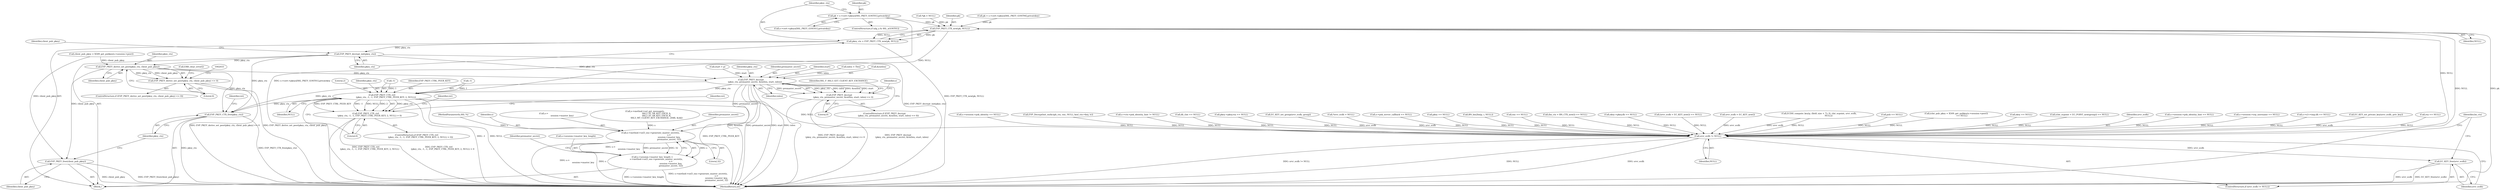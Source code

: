 digraph "0_openssl_3c66a669dfc7b3792f7af0758ea26fe8502ce70c@array" {
"1001992" [label="(Call,pk = s->cert->pkeys[SSL_PKEY_GOST01].privatekey)"];
"1002005" [label="(Call,EVP_PKEY_CTX_new(pk, NULL))"];
"1002003" [label="(Call,pkey_ctx = EVP_PKEY_CTX_new(pk, NULL))"];
"1002008" [label="(Call,EVP_PKEY_decrypt_init(pkey_ctx))"];
"1002023" [label="(Call,EVP_PKEY_derive_set_peer(pkey_ctx, client_pub_pkey))"];
"1002022" [label="(Call,EVP_PKEY_derive_set_peer(pkey_ctx, client_pub_pkey) <= 0)"];
"1002064" [label="(Call,EVP_PKEY_decrypt\n            (pkey_ctx, premaster_secret, &outlen, start, inlen))"];
"1002063" [label="(Call,EVP_PKEY_decrypt\n            (pkey_ctx, premaster_secret, &outlen, start, inlen) <= 0)"];
"1002083" [label="(Call,s->method->ssl3_enc->generate_master_secret(s,\n                                                        s->\n                                                        session->master_key,\n                                                        premaster_secret, 32))"];
"1002077" [label="(Call,s->session->master_key_length =\n            s->method->ssl3_enc->generate_master_secret(s,\n                                                        s->\n                                                        session->master_key,\n                                                        premaster_secret, 32))"];
"1002098" [label="(Call,EVP_PKEY_CTX_ctrl\n            (pkey_ctx, -1, -1, EVP_PKEY_CTRL_PEER_KEY, 2, NULL))"];
"1002097" [label="(Call,EVP_PKEY_CTX_ctrl\n            (pkey_ctx, -1, -1, EVP_PKEY_CTRL_PEER_KEY, 2, NULL) > 0)"];
"1002118" [label="(Call,EVP_PKEY_CTX_free(pkey_ctx))"];
"1002148" [label="(Call,srvr_ecdh != NULL)"];
"1002151" [label="(Call,EC_KEY_free(srvr_ecdh))"];
"1002116" [label="(Call,EVP_PKEY_free(client_pub_pkey))"];
"1002148" [label="(Call,srvr_ecdh != NULL)"];
"1001988" [label="(ControlStructure,if (alg_a & SSL_aGOST01))"];
"1002025" [label="(Identifier,client_pub_pkey)"];
"1002116" [label="(Call,EVP_PKEY_free(client_pub_pkey))"];
"1002056" [label="(Call,start = p)"];
"1002113" [label="(Identifier,ret)"];
"1002119" [label="(Identifier,pkey_ctx)"];
"1001268" [label="(Call,srvr_ecdh = EC_KEY_new())"];
"1002007" [label="(Identifier,NULL)"];
"1002078" [label="(Call,s->session->master_key_length)"];
"1002065" [label="(Identifier,pkey_ctx)"];
"1001475" [label="(Call,ECDH_compute_key(p, (field_size + 7) / 8, clnt_ecpoint, srvr_ecdh,\n                             NULL))"];
"1002154" [label="(Identifier,bn_ctx)"];
"1002070" [label="(Identifier,inlen)"];
"1002066" [label="(Identifier,premaster_secret)"];
"1002084" [label="(Identifier,s)"];
"1002106" [label="(Identifier,NULL)"];
"1002027" [label="(Call,ERR_clear_error())"];
"1002085" [label="(Call,s->\n                                                        session->master_key)"];
"1001993" [label="(Identifier,pk)"];
"1002117" [label="(Identifier,client_pub_pkey)"];
"1002077" [label="(Call,s->session->master_key_length =\n            s->method->ssl3_enc->generate_master_secret(s,\n                                                        s->\n                                                        session->master_key,\n                                                        premaster_secret, 32))"];
"1002071" [label="(Literal,0)"];
"1002091" [label="(Literal,32)"];
"1000730" [label="(Call,pub == NULL)"];
"1001976" [label="(Call,pk = s->cert->pkeys[SSL_PKEY_GOST94].privatekey)"];
"1001364" [label="(Call,(clnt_pub_pkey = X509_get_pubkey(s->session->peer))\n                 == NULL)"];
"1001994" [label="(Call,s->cert->pkeys[SSL_PKEY_GOST01].privatekey)"];
"1002023" [label="(Call,EVP_PKEY_derive_set_peer(pkey_ctx, client_pub_pkey))"];
"1000616" [label="(Call,skey == NULL)"];
"1001334" [label="(Call,(clnt_ecpoint = EC_POINT_new(group)) == NULL)"];
"1002099" [label="(Identifier,pkey_ctx)"];
"1002074" [label="(Identifier,SSL_F_SSL3_GET_CLIENT_KEY_EXCHANGE)"];
"1002149" [label="(Identifier,srvr_ecdh)"];
"1001755" [label="(Call,s->session->psk_identity_hint == NULL)"];
"1002096" [label="(ControlStructure,if (EVP_PKEY_CTX_ctrl\n            (pkey_ctx, -1, -1, EVP_PKEY_CTRL_PEER_KEY, 2, NULL) > 0))"];
"1002109" [label="(Identifier,ret)"];
"1002011" [label="(Identifier,client_pub_pkey)"];
"1002102" [label="(Call,-1)"];
"1001947" [label="(Call,*pk = NULL)"];
"1001895" [label="(Call,s->session->srp_username == NULL)"];
"1002006" [label="(Identifier,pk)"];
"1002104" [label="(Identifier,EVP_PKEY_CTRL_PEER_KEY)"];
"1002062" [label="(ControlStructure,if (EVP_PKEY_decrypt\n            (pkey_ctx, premaster_secret, &outlen, start, inlen) <= 0))"];
"1000649" [label="(Call,s->s3->tmp.dh == NULL)"];
"1001325" [label="(Call,EC_KEY_set_private_key(srvr_ecdh, priv_key))"];
"1001936" [label="(Block,)"];
"1000260" [label="(Call,rsa == NULL)"];
"1001708" [label="(Call,s->session->psk_identity == NULL)"];
"1002083" [label="(Call,s->method->ssl3_enc->generate_master_secret(s,\n                                                        s->\n                                                        session->master_key,\n                                                        premaster_secret, 32))"];
"1002005" [label="(Call,EVP_PKEY_CTX_new(pk, NULL))"];
"1002069" [label="(Identifier,start)"];
"1002150" [label="(Identifier,NULL)"];
"1002059" [label="(Call,inlen = Tlen)"];
"1002100" [label="(Call,-1)"];
"1002026" [label="(Literal,0)"];
"1002163" [label="(MethodReturn,int)"];
"1001064" [label="(Call,EVP_DecryptInit_ex(&ciph_ctx, enc, NULL, kssl_ctx->key, iv))"];
"1002152" [label="(Identifier,srvr_ecdh)"];
"1000186" [label="(Call,s->method->ssl_get_message(s,\n                                   SSL3_ST_SR_KEY_EXCH_A,\n                                   SSL3_ST_SR_KEY_EXCH_B,\n                                   SSL3_MT_CLIENT_KEY_EXCHANGE, 2048, &ok))"];
"1002008" [label="(Call,EVP_PKEY_decrypt_init(pkey_ctx))"];
"1001748" [label="(Call,s->ctx->psk_identity_hint != NULL)"];
"1000704" [label="(Call,dh_clnt == NULL)"];
"1002009" [label="(Identifier,pkey_ctx)"];
"1002024" [label="(Identifier,pkey_ctx)"];
"1002021" [label="(ControlStructure,if (EVP_PKEY_derive_set_peer(pkey_ctx, client_pub_pkey) <= 0))"];
"1000295" [label="(Call,pkey->pkey.rsa == NULL)"];
"1002147" [label="(ControlStructure,if (srvr_ecdh != NULL))"];
"1002067" [label="(Call,&outlen)"];
"1002080" [label="(Identifier,s)"];
"1002063" [label="(Call,EVP_PKEY_decrypt\n            (pkey_ctx, premaster_secret, &outlen, start, inlen) <= 0)"];
"1001992" [label="(Call,pk = s->cert->pkeys[SSL_PKEY_GOST01].privatekey)"];
"1002022" [label="(Call,EVP_PKEY_derive_set_peer(pkey_ctx, client_pub_pkey) <= 0)"];
"1002107" [label="(Literal,0)"];
"1001321" [label="(Call,EC_KEY_set_group(srvr_ecdh, group))"];
"1000169" [label="(Call,*srvr_ecdh = NULL)"];
"1002090" [label="(Identifier,premaster_secret)"];
"1002004" [label="(Identifier,pkey_ctx)"];
"1002097" [label="(Call,EVP_PKEY_CTX_ctrl\n            (pkey_ctx, -1, -1, EVP_PKEY_CTRL_PEER_KEY, 2, NULL) > 0)"];
"1002151" [label="(Call,EC_KEY_free(srvr_ecdh))"];
"1001590" [label="(Call,s->psk_server_callback == NULL)"];
"1002118" [label="(Call,EVP_PKEY_CTX_free(pkey_ctx))"];
"1002121" [label="(Identifier,ret)"];
"1000286" [label="(Call,pkey == NULL)"];
"1002098" [label="(Call,EVP_PKEY_CTX_ctrl\n            (pkey_ctx, -1, -1, EVP_PKEY_CTRL_PEER_KEY, 2, NULL))"];
"1001830" [label="(Call,BN_bin2bn(p, i, NULL))"];
"1002064" [label="(Call,EVP_PKEY_decrypt\n            (pkey_ctx, premaster_secret, &outlen, start, inlen))"];
"1002105" [label="(Literal,2)"];
"1001053" [label="(Call,enc == NULL)"];
"1002003" [label="(Call,pkey_ctx = EVP_PKEY_CTX_new(pk, NULL))"];
"1000142" [label="(MethodParameterIn,SSL *s)"];
"1002010" [label="(Call,client_pub_pkey = X509_get_pubkey(s->session->peer))"];
"1001409" [label="(Call,(bn_ctx = BN_CTX_new()) == NULL)"];
"1000625" [label="(Call,skey->pkey.dh == NULL)"];
"1002093" [label="(Identifier,premaster_secret)"];
"1001267" [label="(Call,(srvr_ecdh = EC_KEY_new()) == NULL)"];
"1001992" -> "1001988"  [label="AST: "];
"1001992" -> "1001994"  [label="CFG: "];
"1001993" -> "1001992"  [label="AST: "];
"1001994" -> "1001992"  [label="AST: "];
"1002004" -> "1001992"  [label="CFG: "];
"1001992" -> "1002163"  [label="DDG: s->cert->pkeys[SSL_PKEY_GOST01].privatekey"];
"1001992" -> "1002005"  [label="DDG: pk"];
"1002005" -> "1002003"  [label="AST: "];
"1002005" -> "1002007"  [label="CFG: "];
"1002006" -> "1002005"  [label="AST: "];
"1002007" -> "1002005"  [label="AST: "];
"1002003" -> "1002005"  [label="CFG: "];
"1002005" -> "1002163"  [label="DDG: NULL"];
"1002005" -> "1002163"  [label="DDG: pk"];
"1002005" -> "1002003"  [label="DDG: pk"];
"1002005" -> "1002003"  [label="DDG: NULL"];
"1001976" -> "1002005"  [label="DDG: pk"];
"1001947" -> "1002005"  [label="DDG: pk"];
"1002005" -> "1002098"  [label="DDG: NULL"];
"1002005" -> "1002148"  [label="DDG: NULL"];
"1002003" -> "1001936"  [label="AST: "];
"1002004" -> "1002003"  [label="AST: "];
"1002009" -> "1002003"  [label="CFG: "];
"1002003" -> "1002163"  [label="DDG: EVP_PKEY_CTX_new(pk, NULL)"];
"1002003" -> "1002008"  [label="DDG: pkey_ctx"];
"1002008" -> "1001936"  [label="AST: "];
"1002008" -> "1002009"  [label="CFG: "];
"1002009" -> "1002008"  [label="AST: "];
"1002011" -> "1002008"  [label="CFG: "];
"1002008" -> "1002163"  [label="DDG: EVP_PKEY_decrypt_init(pkey_ctx)"];
"1002008" -> "1002023"  [label="DDG: pkey_ctx"];
"1002008" -> "1002064"  [label="DDG: pkey_ctx"];
"1002008" -> "1002118"  [label="DDG: pkey_ctx"];
"1002023" -> "1002022"  [label="AST: "];
"1002023" -> "1002025"  [label="CFG: "];
"1002024" -> "1002023"  [label="AST: "];
"1002025" -> "1002023"  [label="AST: "];
"1002026" -> "1002023"  [label="CFG: "];
"1002023" -> "1002022"  [label="DDG: pkey_ctx"];
"1002023" -> "1002022"  [label="DDG: client_pub_pkey"];
"1002010" -> "1002023"  [label="DDG: client_pub_pkey"];
"1002023" -> "1002064"  [label="DDG: pkey_ctx"];
"1002023" -> "1002116"  [label="DDG: client_pub_pkey"];
"1002023" -> "1002118"  [label="DDG: pkey_ctx"];
"1002022" -> "1002021"  [label="AST: "];
"1002022" -> "1002026"  [label="CFG: "];
"1002026" -> "1002022"  [label="AST: "];
"1002027" -> "1002022"  [label="CFG: "];
"1002033" -> "1002022"  [label="CFG: "];
"1002022" -> "1002163"  [label="DDG: EVP_PKEY_derive_set_peer(pkey_ctx, client_pub_pkey) <= 0"];
"1002022" -> "1002163"  [label="DDG: EVP_PKEY_derive_set_peer(pkey_ctx, client_pub_pkey)"];
"1002064" -> "1002063"  [label="AST: "];
"1002064" -> "1002070"  [label="CFG: "];
"1002065" -> "1002064"  [label="AST: "];
"1002066" -> "1002064"  [label="AST: "];
"1002067" -> "1002064"  [label="AST: "];
"1002069" -> "1002064"  [label="AST: "];
"1002070" -> "1002064"  [label="AST: "];
"1002071" -> "1002064"  [label="CFG: "];
"1002064" -> "1002163"  [label="DDG: &outlen"];
"1002064" -> "1002163"  [label="DDG: premaster_secret"];
"1002064" -> "1002163"  [label="DDG: start"];
"1002064" -> "1002163"  [label="DDG: inlen"];
"1002064" -> "1002063"  [label="DDG: pkey_ctx"];
"1002064" -> "1002063"  [label="DDG: inlen"];
"1002064" -> "1002063"  [label="DDG: &outlen"];
"1002064" -> "1002063"  [label="DDG: start"];
"1002064" -> "1002063"  [label="DDG: premaster_secret"];
"1002056" -> "1002064"  [label="DDG: start"];
"1002059" -> "1002064"  [label="DDG: inlen"];
"1002064" -> "1002083"  [label="DDG: premaster_secret"];
"1002064" -> "1002098"  [label="DDG: pkey_ctx"];
"1002064" -> "1002118"  [label="DDG: pkey_ctx"];
"1002063" -> "1002062"  [label="AST: "];
"1002063" -> "1002071"  [label="CFG: "];
"1002071" -> "1002063"  [label="AST: "];
"1002074" -> "1002063"  [label="CFG: "];
"1002080" -> "1002063"  [label="CFG: "];
"1002063" -> "1002163"  [label="DDG: EVP_PKEY_decrypt\n            (pkey_ctx, premaster_secret, &outlen, start, inlen) <= 0"];
"1002063" -> "1002163"  [label="DDG: EVP_PKEY_decrypt\n            (pkey_ctx, premaster_secret, &outlen, start, inlen)"];
"1002083" -> "1002077"  [label="AST: "];
"1002083" -> "1002091"  [label="CFG: "];
"1002084" -> "1002083"  [label="AST: "];
"1002085" -> "1002083"  [label="AST: "];
"1002090" -> "1002083"  [label="AST: "];
"1002091" -> "1002083"  [label="AST: "];
"1002077" -> "1002083"  [label="CFG: "];
"1002083" -> "1002163"  [label="DDG: s->\n                                                        session->master_key"];
"1002083" -> "1002163"  [label="DDG: s"];
"1002083" -> "1002077"  [label="DDG: s"];
"1002083" -> "1002077"  [label="DDG: s->\n                                                        session->master_key"];
"1002083" -> "1002077"  [label="DDG: premaster_secret"];
"1002083" -> "1002077"  [label="DDG: 32"];
"1000186" -> "1002083"  [label="DDG: s"];
"1000142" -> "1002083"  [label="DDG: s"];
"1002077" -> "1001936"  [label="AST: "];
"1002078" -> "1002077"  [label="AST: "];
"1002093" -> "1002077"  [label="CFG: "];
"1002077" -> "1002163"  [label="DDG: s->method->ssl3_enc->generate_master_secret(s,\n                                                        s->\n                                                        session->master_key,\n                                                        premaster_secret, 32)"];
"1002077" -> "1002163"  [label="DDG: s->session->master_key_length"];
"1002098" -> "1002097"  [label="AST: "];
"1002098" -> "1002106"  [label="CFG: "];
"1002099" -> "1002098"  [label="AST: "];
"1002100" -> "1002098"  [label="AST: "];
"1002102" -> "1002098"  [label="AST: "];
"1002104" -> "1002098"  [label="AST: "];
"1002105" -> "1002098"  [label="AST: "];
"1002106" -> "1002098"  [label="AST: "];
"1002107" -> "1002098"  [label="CFG: "];
"1002098" -> "1002163"  [label="DDG: -1"];
"1002098" -> "1002163"  [label="DDG: NULL"];
"1002098" -> "1002163"  [label="DDG: EVP_PKEY_CTRL_PEER_KEY"];
"1002098" -> "1002097"  [label="DDG: pkey_ctx"];
"1002098" -> "1002097"  [label="DDG: EVP_PKEY_CTRL_PEER_KEY"];
"1002098" -> "1002097"  [label="DDG: -1"];
"1002098" -> "1002097"  [label="DDG: NULL"];
"1002098" -> "1002097"  [label="DDG: 2"];
"1002100" -> "1002098"  [label="DDG: 1"];
"1002102" -> "1002098"  [label="DDG: 1"];
"1002098" -> "1002118"  [label="DDG: pkey_ctx"];
"1002098" -> "1002148"  [label="DDG: NULL"];
"1002097" -> "1002096"  [label="AST: "];
"1002097" -> "1002107"  [label="CFG: "];
"1002107" -> "1002097"  [label="AST: "];
"1002109" -> "1002097"  [label="CFG: "];
"1002113" -> "1002097"  [label="CFG: "];
"1002097" -> "1002163"  [label="DDG: EVP_PKEY_CTX_ctrl\n            (pkey_ctx, -1, -1, EVP_PKEY_CTRL_PEER_KEY, 2, NULL) > 0"];
"1002097" -> "1002163"  [label="DDG: EVP_PKEY_CTX_ctrl\n            (pkey_ctx, -1, -1, EVP_PKEY_CTRL_PEER_KEY, 2, NULL)"];
"1002118" -> "1001936"  [label="AST: "];
"1002118" -> "1002119"  [label="CFG: "];
"1002119" -> "1002118"  [label="AST: "];
"1002121" -> "1002118"  [label="CFG: "];
"1002118" -> "1002163"  [label="DDG: EVP_PKEY_CTX_free(pkey_ctx)"];
"1002118" -> "1002163"  [label="DDG: pkey_ctx"];
"1002148" -> "1002147"  [label="AST: "];
"1002148" -> "1002150"  [label="CFG: "];
"1002149" -> "1002148"  [label="AST: "];
"1002150" -> "1002148"  [label="AST: "];
"1002152" -> "1002148"  [label="CFG: "];
"1002154" -> "1002148"  [label="CFG: "];
"1002148" -> "1002163"  [label="DDG: srvr_ecdh != NULL"];
"1002148" -> "1002163"  [label="DDG: NULL"];
"1002148" -> "1002163"  [label="DDG: srvr_ecdh"];
"1001325" -> "1002148"  [label="DDG: srvr_ecdh"];
"1001321" -> "1002148"  [label="DDG: srvr_ecdh"];
"1001475" -> "1002148"  [label="DDG: srvr_ecdh"];
"1001475" -> "1002148"  [label="DDG: NULL"];
"1001268" -> "1002148"  [label="DDG: srvr_ecdh"];
"1000169" -> "1002148"  [label="DDG: srvr_ecdh"];
"1001053" -> "1002148"  [label="DDG: NULL"];
"1001830" -> "1002148"  [label="DDG: NULL"];
"1000295" -> "1002148"  [label="DDG: NULL"];
"1001590" -> "1002148"  [label="DDG: NULL"];
"1000704" -> "1002148"  [label="DDG: NULL"];
"1000730" -> "1002148"  [label="DDG: NULL"];
"1001409" -> "1002148"  [label="DDG: NULL"];
"1001755" -> "1002148"  [label="DDG: NULL"];
"1001364" -> "1002148"  [label="DDG: NULL"];
"1000616" -> "1002148"  [label="DDG: NULL"];
"1001267" -> "1002148"  [label="DDG: NULL"];
"1000625" -> "1002148"  [label="DDG: NULL"];
"1001748" -> "1002148"  [label="DDG: NULL"];
"1000260" -> "1002148"  [label="DDG: NULL"];
"1001064" -> "1002148"  [label="DDG: NULL"];
"1001895" -> "1002148"  [label="DDG: NULL"];
"1001334" -> "1002148"  [label="DDG: NULL"];
"1001708" -> "1002148"  [label="DDG: NULL"];
"1000286" -> "1002148"  [label="DDG: NULL"];
"1000649" -> "1002148"  [label="DDG: NULL"];
"1002148" -> "1002151"  [label="DDG: srvr_ecdh"];
"1002151" -> "1002147"  [label="AST: "];
"1002151" -> "1002152"  [label="CFG: "];
"1002152" -> "1002151"  [label="AST: "];
"1002154" -> "1002151"  [label="CFG: "];
"1002151" -> "1002163"  [label="DDG: srvr_ecdh"];
"1002151" -> "1002163"  [label="DDG: EC_KEY_free(srvr_ecdh)"];
"1002116" -> "1001936"  [label="AST: "];
"1002116" -> "1002117"  [label="CFG: "];
"1002117" -> "1002116"  [label="AST: "];
"1002119" -> "1002116"  [label="CFG: "];
"1002116" -> "1002163"  [label="DDG: EVP_PKEY_free(client_pub_pkey)"];
"1002116" -> "1002163"  [label="DDG: client_pub_pkey"];
"1002010" -> "1002116"  [label="DDG: client_pub_pkey"];
}
